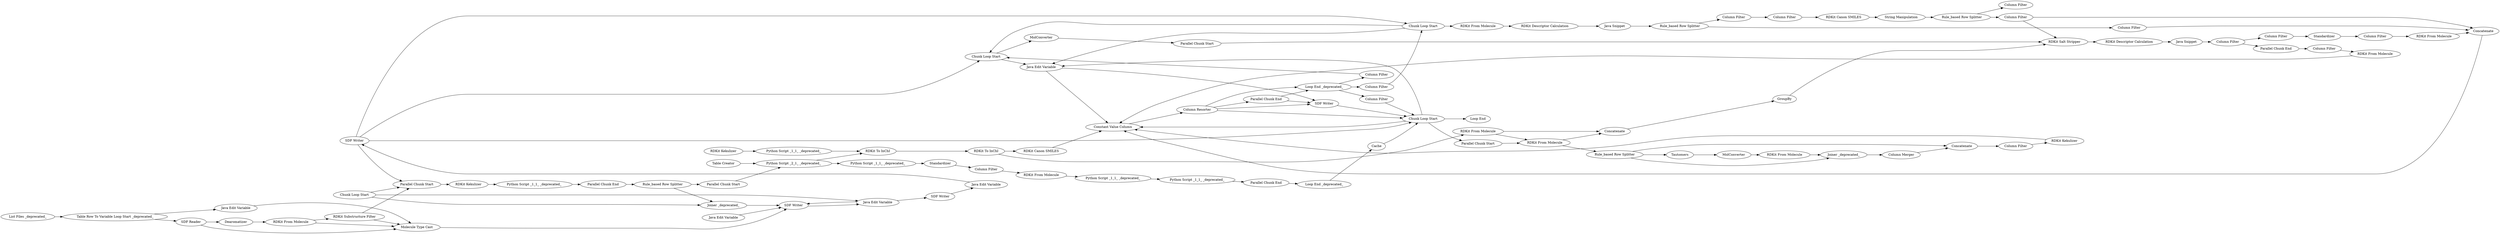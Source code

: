 digraph {
	935 -> 233
	2153 -> 885
	901 -> 2153
	195 -> 161
	286 -> 287
	1285 -> 1278
	234 -> 119
	888 -> 897
	290 -> 25
	471 -> 468
	236 -> 234
	235 -> 236
	2154 -> 2153
	924 -> 921
	10 -> 290
	890 -> 935
	453 -> 486
	291 -> 10
	248 -> 250
	470 -> 471
	161 -> 286
	128 -> 235
	474 -> 922
	491 -> 161
	242 -> 244
	474 -> 918
	192 -> 243
	890 -> 900
	890 -> 937
	242 -> 243
	885 -> 896
	896 -> 885
	291 -> 284
	937 -> 470
	233 -> 119
	251 -> 245
	902 -> 903
	308 -> 307
	241 -> 235
	1282 -> 883
	937 -> 935
	935 -> 933
	119 -> 128
	908 -> 2162
	244 -> 237
	883 -> 885
	900 -> 902
	904 -> 908
	128 -> 241
	925 -> 119
	235 -> 938
	307 -> 10
	922 -> 453
	2161 -> 291
	487 -> 491
	244 -> 245
	926 -> 161
	234 -> 240
	2163 -> 2165
	916 -> 119
	918 -> 916
	192 -> 242
	235 -> 253
	903 -> 2156
	901 -> 900
	253 -> 937
	905 -> 1283
	897 -> 890
	491 -> 916
	19 -> 234
	896 -> 888
	245 -> 248
	289 -> 932
	486 -> 439
	917 -> 916
	1276 -> 900
	901 -> 896
	234 -> 233
	290 -> 192
	1281 -> 1285
	1278 -> 1284
	938 -> 935
	128 -> 19
	1283 -> 234
	936 -> 920
	247 -> 252
	240 -> 242
	287 -> 289
	933 -> 926
	233 -> 19
	2166 -> 904
	892 -> 885
	239 -> 247
	294 -> 291
	284 -> 2163
	241 -> 19
	920 -> 917
	439 -> 487
	25 -> 119
	243 -> 195
	1284 -> 1282
	1276 -> 883
	937 -> 233
	2162 -> 905
	250 -> 119
	234 -> 1280
	128 -> 234
	2156 -> 2154
	2165 -> 2166
	2154 -> 2161
	252 -> 251
	487 -> 490
	1278 -> 883
	237 -> 239
	289 -> 924
	1282 -> 1276
	1290 -> 883
	468 -> 474
	921 -> 925
	1285 -> 1290
	244 -> 252
	890 -> 234
	932 -> 936
	2153 [label="Joiner _deprecated_"]
	888 [label="SDF Writer"]
	284 [label="Python Script _1_1_ _deprecated_"]
	239 [label=MolConverter]
	2156 [label="Parallel Chunk End"]
	1284 [label=Dearomatizer]
	905 [label="Loop End _deprecated_"]
	290 [label="RDKit To InChI"]
	2154 [label="Rule_based Row Splitter"]
	1276 [label="RDKit Substructure Filter"]
	251 [label="Column Merger"]
	916 [label=Concatenate]
	470 [label="RDKit From Molecule"]
	896 [label="Java Edit Variable"]
	937 [label="Chunk Loop Start"]
	491 [label="Column Filter"]
	890 [label="SDF Writer"]
	195 [label=GroupBy]
	1281 [label="List Files _deprecated_"]
	903 [label="Python Script _1_1_ _deprecated_"]
	247 [label="RDKit From Molecule"]
	289 [label="Column Filter"]
	307 [label="Python Script _1_1_ _deprecated_"]
	308 [label="RDKit Kekulizer"]
	924 [label="Parallel Chunk End"]
	252 [label="Joiner _deprecated_"]
	286 [label="RDKit Descriptor Calculation"]
	245 [label=Concatenate]
	119 [label="Constant Value Column"]
	883 [label="Molecule Type Cast"]
	291 [label="Python Script _2_1_ _deprecated_"]
	938 [label="Column Filter"]
	294 [label="Table Creator"]
	287 [label="Java Snippet"]
	243 [label=Concatenate]
	453 [label="Column Filter"]
	248 [label="Column Filter"]
	897 [label="Java Edit Variable"]
	192 [label="RDKit From Molecule"]
	241 [label="Parallel Chunk End"]
	1280 [label="Loop End"]
	234 [label="Chunk Loop Start"]
	1278 [label="SDF Reader"]
	490 [label="Column Filter"]
	922 [label="Column Filter"]
	19 [label="SDF Writer"]
	885 [label="SDF Writer"]
	439 [label="String Manipulation"]
	237 [label=Tautomers]
	2165 [label="Column Filter"]
	933 [label=MolConverter]
	161 [label="RDKit Salt Stripper"]
	25 [label="RDKit Canon SMILES"]
	240 [label="Parallel Chunk Start"]
	1283 [label=Cache]
	904 [label="Python Script _1_1_ _deprecated_"]
	2162 [label="Parallel Chunk End"]
	902 [label="RDKit Kekulizer"]
	932 [label="Column Filter"]
	244 [label="Rule_based Row Splitter"]
	892 [label="Java Edit Variable"]
	1290 [label="Java Edit Variable"]
	2163 [label=Standardizer]
	1285 [label="Table Row To Variable Loop Start _deprecated_"]
	235 [label="Loop End _deprecated_"]
	917 [label="RDKit From Molecule"]
	128 [label="Column Resorter"]
	474 [label="Rule_based Row Splitter"]
	242 [label="RDKit From Molecule"]
	920 [label="Column Filter"]
	471 [label="RDKit Descriptor Calculation"]
	921 [label="Column Filter"]
	233 [label="Java Edit Variable"]
	2161 [label="Parallel Chunk Start"]
	935 [label="Chunk Loop Start"]
	253 [label="Column Filter"]
	926 [label="Parallel Chunk Start"]
	236 [label="Column Filter"]
	486 [label="RDKit Canon SMILES"]
	918 [label="Column Filter"]
	10 [label="RDKit To InChI"]
	468 [label="Java Snippet"]
	901 [label="Chunk Loop Start"]
	250 [label="RDKit Kekulizer"]
	900 [label="Parallel Chunk Start"]
	1282 [label="RDKit From Molecule"]
	487 [label="Rule_based Row Splitter"]
	936 [label=Standardizer]
	925 [label="RDKit From Molecule"]
	908 [label="Python Script _1_1_ _deprecated_"]
	2166 [label="RDKit From Molecule"]
	rankdir=LR
}
